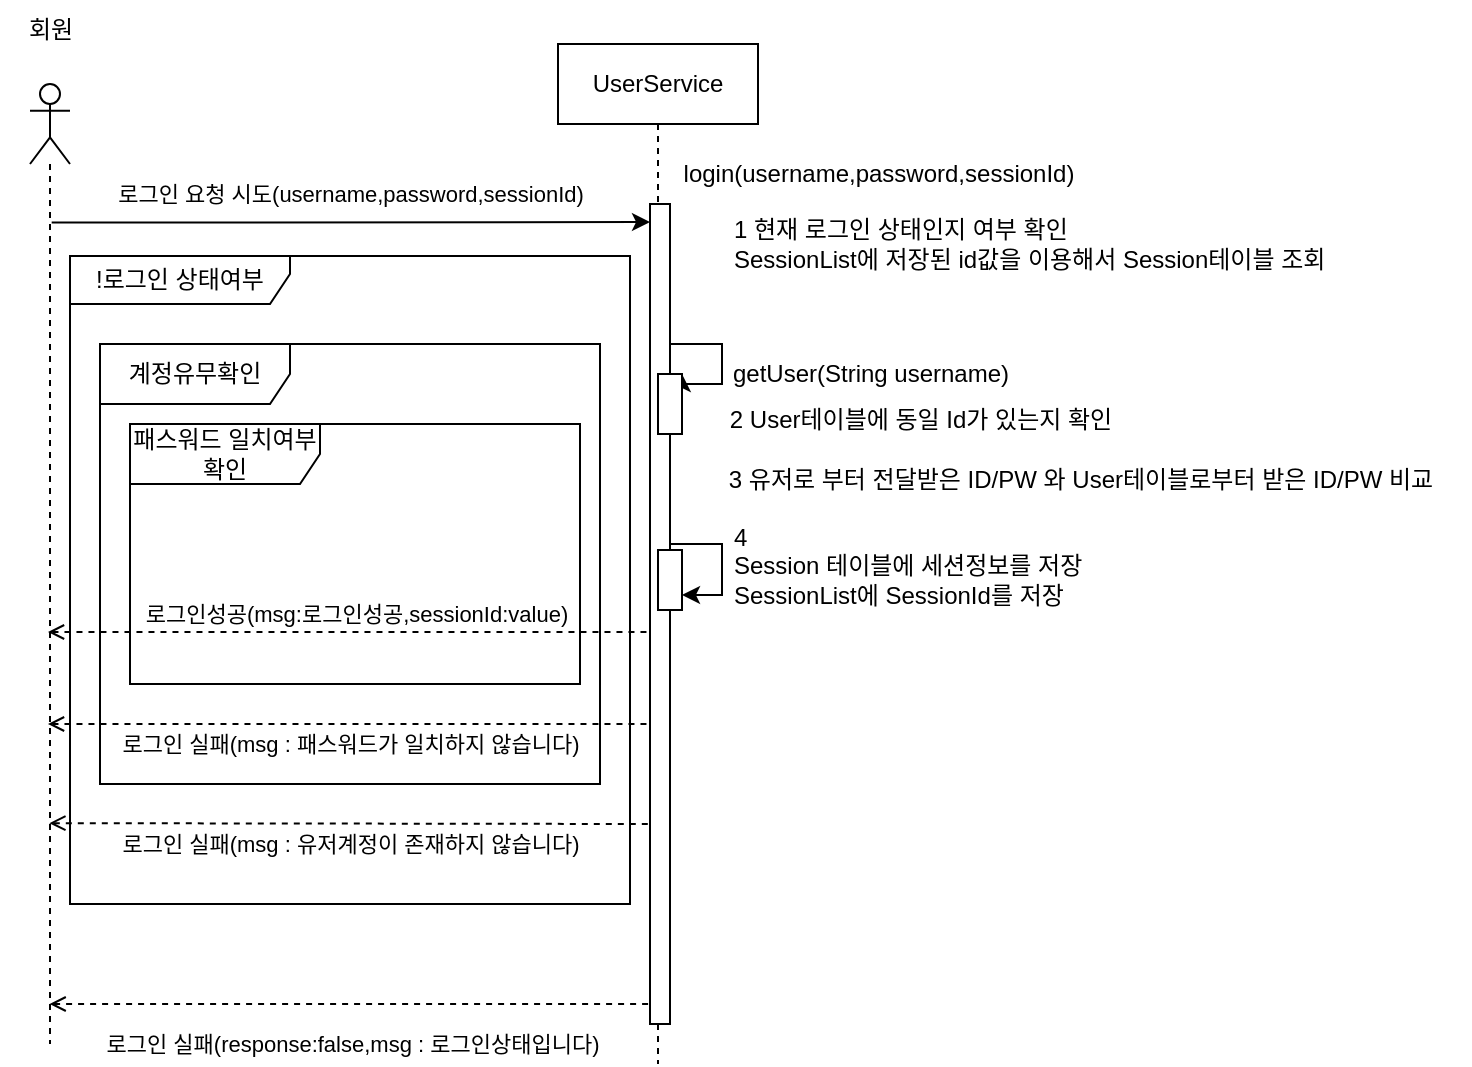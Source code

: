 <mxfile version="24.2.1" type="device">
  <diagram name="페이지-1" id="7hjGcUoKs7n6YTPe30f5">
    <mxGraphModel dx="989" dy="538" grid="1" gridSize="10" guides="1" tooltips="1" connect="1" arrows="1" fold="1" page="1" pageScale="1" pageWidth="827" pageHeight="1169" math="0" shadow="0">
      <root>
        <mxCell id="0" />
        <mxCell id="1" parent="0" />
        <mxCell id="l1Mu3BqheCmeKRcQ3hQN-1" value="" style="shape=umlLifeline;perimeter=lifelinePerimeter;whiteSpace=wrap;html=1;container=1;dropTarget=0;collapsible=0;recursiveResize=0;outlineConnect=0;portConstraint=eastwest;newEdgeStyle={&quot;curved&quot;:0,&quot;rounded&quot;:0};participant=umlActor;" parent="1" vertex="1">
          <mxGeometry x="100" y="130" width="20" height="480" as="geometry" />
        </mxCell>
        <mxCell id="l1Mu3BqheCmeKRcQ3hQN-2" value="회원" style="text;html=1;align=center;verticalAlign=middle;resizable=0;points=[];autosize=1;strokeColor=none;fillColor=none;" parent="1" vertex="1">
          <mxGeometry x="85" y="88" width="50" height="30" as="geometry" />
        </mxCell>
        <mxCell id="l1Mu3BqheCmeKRcQ3hQN-3" value="UserService" style="shape=umlLifeline;perimeter=lifelinePerimeter;whiteSpace=wrap;html=1;container=1;dropTarget=0;collapsible=0;recursiveResize=0;outlineConnect=0;portConstraint=eastwest;newEdgeStyle={&quot;curved&quot;:0,&quot;rounded&quot;:0};" parent="1" vertex="1">
          <mxGeometry x="364" y="110" width="100" height="510" as="geometry" />
        </mxCell>
        <mxCell id="l1Mu3BqheCmeKRcQ3hQN-4" value="4&amp;nbsp;&lt;div&gt;Session 테이블에 세션정보를 저장&lt;/div&gt;&lt;div&gt;SessionList에 SessionId를 저장&lt;br&gt;&lt;div&gt;&lt;br&gt;&lt;/div&gt;&lt;/div&gt;" style="text;html=1;align=left;verticalAlign=middle;resizable=0;points=[];autosize=1;strokeColor=none;fillColor=none;" parent="1" vertex="1">
          <mxGeometry x="450" y="343" width="210" height="70" as="geometry" />
        </mxCell>
        <mxCell id="l1Mu3BqheCmeKRcQ3hQN-5" value="" style="endArrow=classic;html=1;rounded=0;exitX=0.542;exitY=0.281;exitDx=0;exitDy=0;exitPerimeter=0;" parent="1" edge="1">
          <mxGeometry width="50" height="50" relative="1" as="geometry">
            <mxPoint x="110.84" y="199.3" as="sourcePoint" />
            <mxPoint x="410" y="199" as="targetPoint" />
          </mxGeometry>
        </mxCell>
        <mxCell id="l1Mu3BqheCmeKRcQ3hQN-6" value="로그인 요청 시도(username,password,sessionId)" style="edgeLabel;html=1;align=center;verticalAlign=middle;resizable=0;points=[];" parent="l1Mu3BqheCmeKRcQ3hQN-5" vertex="1" connectable="0">
          <mxGeometry x="-0.086" y="-2" relative="1" as="geometry">
            <mxPoint x="12" y="-16" as="offset" />
          </mxGeometry>
        </mxCell>
        <mxCell id="l1Mu3BqheCmeKRcQ3hQN-7" value="" style="rounded=0;whiteSpace=wrap;html=1;" parent="1" vertex="1">
          <mxGeometry x="410" y="190" width="10" height="410" as="geometry" />
        </mxCell>
        <mxCell id="l1Mu3BqheCmeKRcQ3hQN-12" value="" style="edgeStyle=orthogonalEdgeStyle;rounded=0;orthogonalLoop=1;jettySize=auto;html=1;entryX=1;entryY=0;entryDx=0;entryDy=0;" parent="1" source="l1Mu3BqheCmeKRcQ3hQN-9" target="l1Mu3BqheCmeKRcQ3hQN-9" edge="1">
          <mxGeometry relative="1" as="geometry">
            <Array as="points">
              <mxPoint x="420" y="260" />
              <mxPoint x="446" y="260" />
              <mxPoint x="446" y="280" />
              <mxPoint x="426" y="280" />
            </Array>
          </mxGeometry>
        </mxCell>
        <mxCell id="l1Mu3BqheCmeKRcQ3hQN-9" value="" style="rounded=0;whiteSpace=wrap;html=1;" parent="1" vertex="1">
          <mxGeometry x="414" y="275" width="12" height="30" as="geometry" />
        </mxCell>
        <mxCell id="l1Mu3BqheCmeKRcQ3hQN-14" value="1 현재 로그인 상태인지 여부 확인&lt;div&gt;SessionList에 저장된 id값을 이용해서 Session테이블 조회&lt;/div&gt;" style="text;html=1;align=left;verticalAlign=middle;resizable=0;points=[];autosize=1;strokeColor=none;fillColor=none;" parent="1" vertex="1">
          <mxGeometry x="450" y="190" width="330" height="40" as="geometry" />
        </mxCell>
        <mxCell id="l1Mu3BqheCmeKRcQ3hQN-15" value="&lt;span style=&quot;text-wrap: nowrap;&quot;&gt;!로그인 상태여부&lt;/span&gt;" style="shape=umlFrame;whiteSpace=wrap;html=1;pointerEvents=0;width=110;height=24;" parent="1" vertex="1">
          <mxGeometry x="120" y="216" width="280" height="324" as="geometry" />
        </mxCell>
        <mxCell id="l1Mu3BqheCmeKRcQ3hQN-17" value="" style="endArrow=none;startArrow=open;endFill=0;startFill=0;html=1;rounded=0;dashed=1;" parent="1" edge="1">
          <mxGeometry width="160" relative="1" as="geometry">
            <mxPoint x="109.81" y="590" as="sourcePoint" />
            <mxPoint x="410" y="590" as="targetPoint" />
          </mxGeometry>
        </mxCell>
        <mxCell id="l1Mu3BqheCmeKRcQ3hQN-18" value="로그인 실패(response:false,msg : 로그인상태입니다)" style="edgeLabel;html=1;align=center;verticalAlign=middle;resizable=0;points=[];" parent="l1Mu3BqheCmeKRcQ3hQN-17" vertex="1" connectable="0">
          <mxGeometry x="-0.142" y="-3" relative="1" as="geometry">
            <mxPoint x="22" y="17" as="offset" />
          </mxGeometry>
        </mxCell>
        <mxCell id="l1Mu3BqheCmeKRcQ3hQN-20" value="2 User테이블에 동일 Id가 있는지 확인" style="text;html=1;align=center;verticalAlign=middle;resizable=0;points=[];autosize=1;strokeColor=none;fillColor=none;" parent="1" vertex="1">
          <mxGeometry x="430" y="283" width="230" height="30" as="geometry" />
        </mxCell>
        <mxCell id="l1Mu3BqheCmeKRcQ3hQN-21" value="getUser(String username)" style="text;html=1;align=center;verticalAlign=middle;resizable=0;points=[];autosize=1;strokeColor=none;fillColor=none;" parent="1" vertex="1">
          <mxGeometry x="440" y="260" width="160" height="30" as="geometry" />
        </mxCell>
        <mxCell id="l1Mu3BqheCmeKRcQ3hQN-22" value="3 유저로 부터 전달받은 ID/PW 와 User테이블로부터 받은 ID/PW 비교" style="text;html=1;align=center;verticalAlign=middle;resizable=0;points=[];autosize=1;strokeColor=none;fillColor=none;" parent="1" vertex="1">
          <mxGeometry x="430" y="313" width="390" height="30" as="geometry" />
        </mxCell>
        <mxCell id="l1Mu3BqheCmeKRcQ3hQN-23" value="계정유무확인" style="shape=umlFrame;whiteSpace=wrap;html=1;pointerEvents=0;width=95;height=30;" parent="1" vertex="1">
          <mxGeometry x="135" y="260" width="250" height="220" as="geometry" />
        </mxCell>
        <mxCell id="l1Mu3BqheCmeKRcQ3hQN-24" value="" style="endArrow=none;startArrow=open;endFill=0;startFill=0;html=1;rounded=0;dashed=1;" parent="1" edge="1">
          <mxGeometry width="160" relative="1" as="geometry">
            <mxPoint x="109.667" y="499.58" as="sourcePoint" />
            <mxPoint x="410" y="500" as="targetPoint" />
          </mxGeometry>
        </mxCell>
        <mxCell id="l1Mu3BqheCmeKRcQ3hQN-25" value="로그인 실패(msg : 유저계정이 존재하지 않습니다)" style="edgeLabel;html=1;align=center;verticalAlign=middle;resizable=0;points=[];" parent="l1Mu3BqheCmeKRcQ3hQN-24" vertex="1" connectable="0">
          <mxGeometry x="-0.142" y="-3" relative="1" as="geometry">
            <mxPoint x="21" y="7" as="offset" />
          </mxGeometry>
        </mxCell>
        <mxCell id="l1Mu3BqheCmeKRcQ3hQN-26" value="패스워드 일치여부 확인" style="shape=umlFrame;whiteSpace=wrap;html=1;pointerEvents=0;width=95;height=30;" parent="1" vertex="1">
          <mxGeometry x="150" y="300" width="225" height="130" as="geometry" />
        </mxCell>
        <mxCell id="l1Mu3BqheCmeKRcQ3hQN-27" value="" style="endArrow=none;startArrow=open;endFill=0;startFill=0;html=1;rounded=0;dashed=1;" parent="1" edge="1">
          <mxGeometry width="160" relative="1" as="geometry">
            <mxPoint x="108.997" y="450" as="sourcePoint" />
            <mxPoint x="410" y="450" as="targetPoint" />
          </mxGeometry>
        </mxCell>
        <mxCell id="l1Mu3BqheCmeKRcQ3hQN-28" value="로그인 실패(msg : 패스워드가 일치하지 않습니다)" style="edgeLabel;html=1;align=center;verticalAlign=middle;resizable=0;points=[];" parent="l1Mu3BqheCmeKRcQ3hQN-27" vertex="1" connectable="0">
          <mxGeometry x="-0.142" y="-3" relative="1" as="geometry">
            <mxPoint x="22" y="7" as="offset" />
          </mxGeometry>
        </mxCell>
        <mxCell id="l1Mu3BqheCmeKRcQ3hQN-29" value="login(username,password,sessionId)" style="text;html=1;align=center;verticalAlign=middle;resizable=0;points=[];autosize=1;strokeColor=none;fillColor=none;" parent="1" vertex="1">
          <mxGeometry x="414" y="160" width="220" height="30" as="geometry" />
        </mxCell>
        <mxCell id="l1Mu3BqheCmeKRcQ3hQN-30" value="" style="endArrow=none;startArrow=open;endFill=0;startFill=0;html=1;rounded=0;dashed=1;" parent="1" edge="1">
          <mxGeometry width="160" relative="1" as="geometry">
            <mxPoint x="108.997" y="404" as="sourcePoint" />
            <mxPoint x="410" y="404" as="targetPoint" />
          </mxGeometry>
        </mxCell>
        <mxCell id="l1Mu3BqheCmeKRcQ3hQN-31" value="로그인성공(msg:로그인성공,sessionId:value)" style="edgeLabel;html=1;align=center;verticalAlign=middle;resizable=0;points=[];" parent="l1Mu3BqheCmeKRcQ3hQN-30" vertex="1" connectable="0">
          <mxGeometry x="-0.142" y="-3" relative="1" as="geometry">
            <mxPoint x="25" y="-12" as="offset" />
          </mxGeometry>
        </mxCell>
        <mxCell id="l1Mu3BqheCmeKRcQ3hQN-34" value="" style="edgeStyle=orthogonalEdgeStyle;rounded=0;orthogonalLoop=1;jettySize=auto;html=1;entryX=1;entryY=0.75;entryDx=0;entryDy=0;" parent="1" source="l1Mu3BqheCmeKRcQ3hQN-32" target="l1Mu3BqheCmeKRcQ3hQN-32" edge="1">
          <mxGeometry relative="1" as="geometry">
            <Array as="points">
              <mxPoint x="420" y="360" />
              <mxPoint x="446" y="360" />
              <mxPoint x="446" y="385" />
            </Array>
          </mxGeometry>
        </mxCell>
        <mxCell id="l1Mu3BqheCmeKRcQ3hQN-32" value="" style="rounded=0;whiteSpace=wrap;html=1;" parent="1" vertex="1">
          <mxGeometry x="414" y="363" width="12" height="30" as="geometry" />
        </mxCell>
      </root>
    </mxGraphModel>
  </diagram>
</mxfile>
